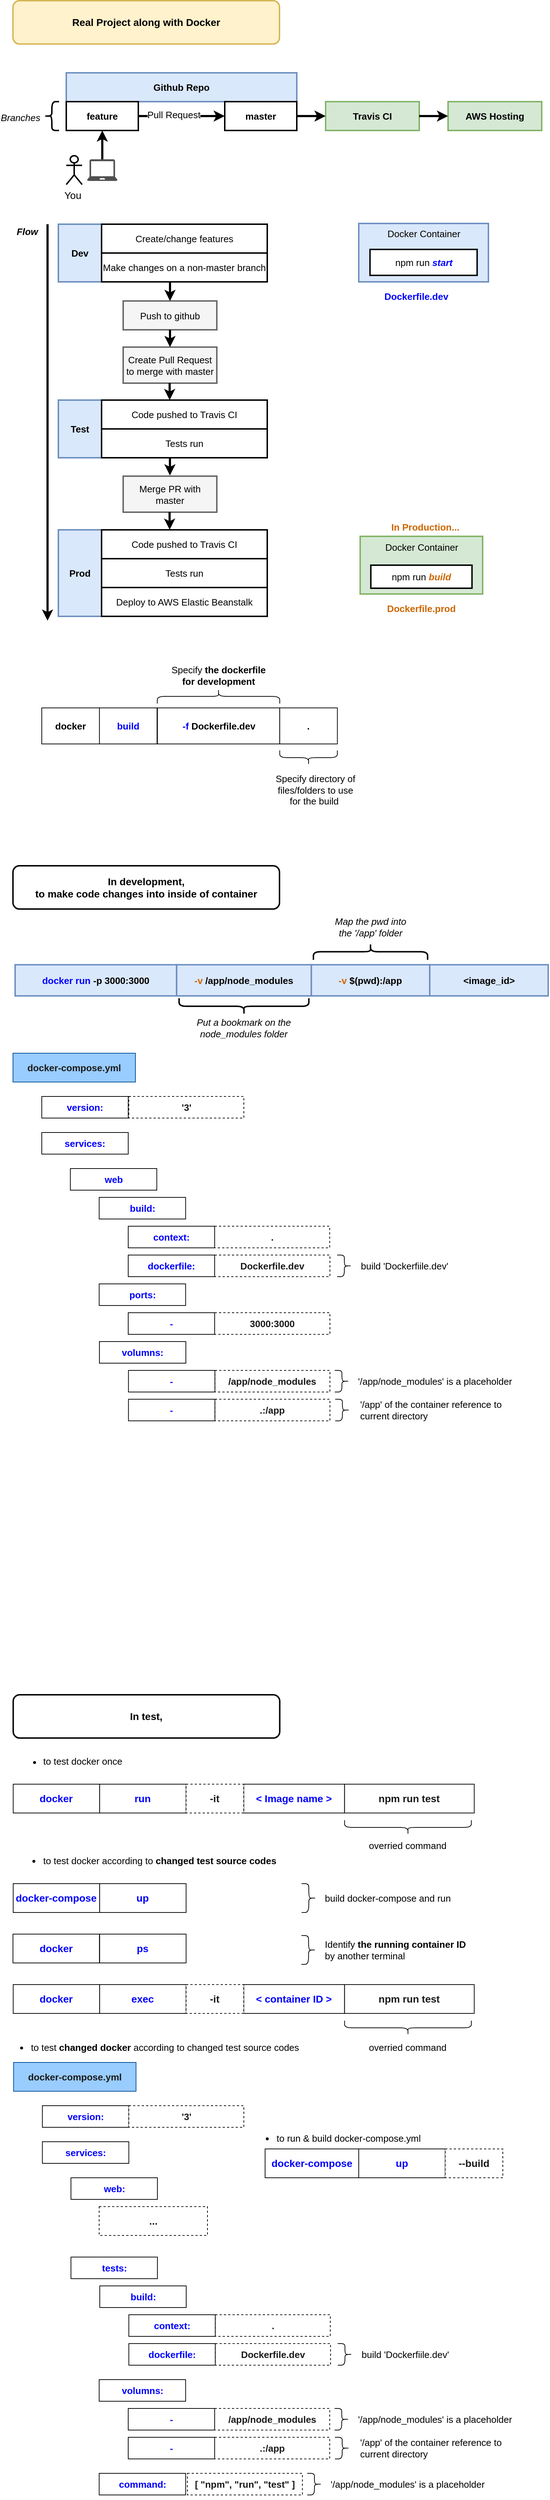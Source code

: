 <mxfile version="12.6.5" type="device"><diagram id="d9l3ZNBgdo54e-oCguww" name="Page-1"><mxGraphModel dx="1635" dy="-357" grid="1" gridSize="10" guides="1" tooltips="1" connect="1" arrows="1" fold="1" page="1" pageScale="1" pageWidth="827" pageHeight="1169" math="0" shadow="0"><root><mxCell id="0"/><mxCell id="1" parent="0"/><mxCell id="VU32urKS1Nk4pFeLfIG0-1" value="&lt;font style=&quot;font-size: 14px&quot;&gt;&lt;b&gt;Real Project along with Docker&lt;/b&gt;&lt;/font&gt;" style="rounded=1;whiteSpace=wrap;html=1;strokeWidth=2;fillColor=#fff2cc;strokeColor=#d6b656;" parent="1" vertex="1"><mxGeometry x="40" y="1180" width="370" height="60" as="geometry"/></mxCell><mxCell id="VU32urKS1Nk4pFeLfIG0-2" value="" style="group" parent="1" vertex="1" connectable="0"><mxGeometry x="40" y="1280" width="734" height="155" as="geometry"/></mxCell><mxCell id="VU32urKS1Nk4pFeLfIG0-3" value="Github Repo" style="rounded=0;whiteSpace=wrap;html=1;strokeWidth=2;fontSize=13;align=center;fillColor=#dae8fc;strokeColor=#6c8ebf;fontStyle=1" parent="VU32urKS1Nk4pFeLfIG0-2" vertex="1"><mxGeometry x="74" width="320" height="40" as="geometry"/></mxCell><mxCell id="VU32urKS1Nk4pFeLfIG0-4" value="master" style="rounded=0;whiteSpace=wrap;html=1;strokeWidth=2;fontSize=13;align=center;fillColor=#ffffff;strokeColor=#000000;fontStyle=1" parent="VU32urKS1Nk4pFeLfIG0-2" vertex="1"><mxGeometry x="294" y="40" width="100" height="40" as="geometry"/></mxCell><mxCell id="VU32urKS1Nk4pFeLfIG0-5" style="edgeStyle=orthogonalEdgeStyle;rounded=0;html=1;exitX=1;exitY=0.5;entryX=0;entryY=0.5;jettySize=auto;orthogonalLoop=1;strokeWidth=3;fontSize=14;" parent="VU32urKS1Nk4pFeLfIG0-2" source="VU32urKS1Nk4pFeLfIG0-7" target="VU32urKS1Nk4pFeLfIG0-4" edge="1"><mxGeometry relative="1" as="geometry"/></mxCell><mxCell id="VU32urKS1Nk4pFeLfIG0-6" value="Pull Request" style="text;html=1;resizable=0;points=[];align=center;verticalAlign=middle;labelBackgroundColor=#ffffff;fontSize=13;" parent="VU32urKS1Nk4pFeLfIG0-5" vertex="1" connectable="0"><mxGeometry x="-0.191" y="2" relative="1" as="geometry"><mxPoint as="offset"/></mxGeometry></mxCell><mxCell id="VU32urKS1Nk4pFeLfIG0-7" value="feature" style="rounded=0;whiteSpace=wrap;html=1;strokeWidth=2;fontSize=13;align=center;fillColor=#ffffff;strokeColor=#000000;fontStyle=1" parent="VU32urKS1Nk4pFeLfIG0-2" vertex="1"><mxGeometry x="74" y="40" width="100" height="40" as="geometry"/></mxCell><mxCell id="VU32urKS1Nk4pFeLfIG0-8" value="" style="shape=curlyBracket;whiteSpace=wrap;html=1;rounded=1;strokeWidth=2;fontSize=20;align=center;" parent="VU32urKS1Nk4pFeLfIG0-2" vertex="1"><mxGeometry x="44" y="40" width="20" height="40" as="geometry"/></mxCell><mxCell id="VU32urKS1Nk4pFeLfIG0-9" value="Branches" style="text;html=1;strokeColor=none;fillColor=none;align=right;verticalAlign=middle;whiteSpace=wrap;rounded=0;fontSize=13;fontStyle=2" parent="VU32urKS1Nk4pFeLfIG0-2" vertex="1"><mxGeometry y="52" width="40" height="20" as="geometry"/></mxCell><mxCell id="VU32urKS1Nk4pFeLfIG0-10" value="You" style="shape=umlActor;verticalLabelPosition=bottom;labelBackgroundColor=#ffffff;verticalAlign=top;html=1;outlineConnect=0;strokeWidth=2;fontSize=14;align=right;" parent="VU32urKS1Nk4pFeLfIG0-2" vertex="1"><mxGeometry x="74" y="115" width="22" height="40" as="geometry"/></mxCell><mxCell id="VU32urKS1Nk4pFeLfIG0-11" value="" style="shadow=0;dashed=0;html=1;strokeColor=none;fillColor=#505050;labelPosition=center;verticalLabelPosition=bottom;verticalAlign=top;outlineConnect=0;align=center;shape=mxgraph.office.devices.laptop;fontSize=14;" parent="VU32urKS1Nk4pFeLfIG0-2" vertex="1"><mxGeometry x="102.91" y="120" width="42.19" height="30" as="geometry"/></mxCell><mxCell id="VU32urKS1Nk4pFeLfIG0-12" style="edgeStyle=orthogonalEdgeStyle;rounded=0;html=1;jettySize=auto;orthogonalLoop=1;strokeWidth=3;fontSize=14;entryX=0.5;entryY=1;" parent="VU32urKS1Nk4pFeLfIG0-2" source="VU32urKS1Nk4pFeLfIG0-11" target="VU32urKS1Nk4pFeLfIG0-7" edge="1"><mxGeometry relative="1" as="geometry"/></mxCell><mxCell id="VU32urKS1Nk4pFeLfIG0-13" value="Travis CI" style="rounded=0;whiteSpace=wrap;html=1;strokeWidth=2;fontSize=13;align=center;fillColor=#d5e8d4;strokeColor=#82b366;fontStyle=1" parent="VU32urKS1Nk4pFeLfIG0-2" vertex="1"><mxGeometry x="434" y="40" width="130" height="40" as="geometry"/></mxCell><mxCell id="VU32urKS1Nk4pFeLfIG0-14" style="edgeStyle=orthogonalEdgeStyle;rounded=0;html=1;exitX=1;exitY=0.5;jettySize=auto;orthogonalLoop=1;strokeWidth=3;fontSize=14;exitDx=0;exitDy=0;" parent="VU32urKS1Nk4pFeLfIG0-2" source="VU32urKS1Nk4pFeLfIG0-4" target="VU32urKS1Nk4pFeLfIG0-13" edge="1"><mxGeometry relative="1" as="geometry"><mxPoint x="414" y="65.333" as="sourcePoint"/></mxGeometry></mxCell><mxCell id="VU32urKS1Nk4pFeLfIG0-15" value="AWS Hosting" style="rounded=0;whiteSpace=wrap;html=1;strokeWidth=2;fontSize=13;align=center;fillColor=#d5e8d4;strokeColor=#82b366;fontStyle=1" parent="VU32urKS1Nk4pFeLfIG0-2" vertex="1"><mxGeometry x="604" y="40" width="130" height="40" as="geometry"/></mxCell><mxCell id="VU32urKS1Nk4pFeLfIG0-16" style="edgeStyle=orthogonalEdgeStyle;rounded=0;html=1;exitX=1;exitY=0.5;jettySize=auto;orthogonalLoop=1;strokeWidth=3;fontSize=14;exitDx=0;exitDy=0;" parent="VU32urKS1Nk4pFeLfIG0-2" source="VU32urKS1Nk4pFeLfIG0-13" target="VU32urKS1Nk4pFeLfIG0-15" edge="1"><mxGeometry relative="1" as="geometry"><mxPoint x="584" y="65.333" as="sourcePoint"/></mxGeometry></mxCell><mxCell id="VU32urKS1Nk4pFeLfIG0-44" value="" style="group" parent="1" vertex="1" connectable="0"><mxGeometry x="40" y="1490" width="353" height="550" as="geometry"/></mxCell><mxCell id="VU32urKS1Nk4pFeLfIG0-17" value="Dev" style="rounded=0;whiteSpace=wrap;html=1;strokeWidth=2;fontSize=13;align=center;fontStyle=1;fillColor=#dae8fc;strokeColor=#6c8ebf;" parent="VU32urKS1Nk4pFeLfIG0-44" vertex="1"><mxGeometry x="63" width="60" height="80" as="geometry"/></mxCell><mxCell id="VU32urKS1Nk4pFeLfIG0-18" value="Create/change features" style="rounded=0;whiteSpace=wrap;html=1;strokeWidth=2;fontSize=13;align=center;" parent="VU32urKS1Nk4pFeLfIG0-44" vertex="1"><mxGeometry x="123" width="230" height="40" as="geometry"/></mxCell><mxCell id="VU32urKS1Nk4pFeLfIG0-19" value="" style="rounded=0;whiteSpace=wrap;html=1;strokeWidth=2;fontSize=13;align=center;" parent="VU32urKS1Nk4pFeLfIG0-44" vertex="1"><mxGeometry x="63" y="80" width="200" as="geometry"/></mxCell><mxCell id="VU32urKS1Nk4pFeLfIG0-20" value="Make changes on a non-master branch" style="rounded=0;whiteSpace=wrap;html=1;strokeWidth=2;fontSize=13;align=center;" parent="VU32urKS1Nk4pFeLfIG0-44" vertex="1"><mxGeometry x="123" y="40" width="230" height="40" as="geometry"/></mxCell><mxCell id="VU32urKS1Nk4pFeLfIG0-21" value="Flow" style="text;html=1;strokeColor=none;fillColor=none;align=center;verticalAlign=middle;whiteSpace=wrap;rounded=0;fontSize=13;fontStyle=3" parent="VU32urKS1Nk4pFeLfIG0-44" vertex="1"><mxGeometry width="40" height="20" as="geometry"/></mxCell><mxCell id="VU32urKS1Nk4pFeLfIG0-22" value="" style="endArrow=classic;html=1;strokeWidth=3;fontSize=13;" parent="VU32urKS1Nk4pFeLfIG0-44" edge="1"><mxGeometry width="50" height="50" relative="1" as="geometry"><mxPoint x="48" as="sourcePoint"/><mxPoint x="48" y="550" as="targetPoint"/></mxGeometry></mxCell><mxCell id="VU32urKS1Nk4pFeLfIG0-24" value="Push to github" style="rounded=0;whiteSpace=wrap;html=1;strokeWidth=2;fontSize=13;align=center;fillColor=#f5f5f5;strokeColor=#666666;" parent="VU32urKS1Nk4pFeLfIG0-44" vertex="1"><mxGeometry x="153" y="106.5" width="130" height="40" as="geometry"/></mxCell><mxCell id="VU32urKS1Nk4pFeLfIG0-25" style="edgeStyle=orthogonalEdgeStyle;rounded=0;html=1;exitX=0.25;exitY=0;entryX=0.5;entryY=0;jettySize=auto;orthogonalLoop=1;strokeWidth=3;fontSize=13;" parent="VU32urKS1Nk4pFeLfIG0-44" target="VU32urKS1Nk4pFeLfIG0-24" edge="1"><mxGeometry relative="1" as="geometry"><mxPoint x="218" y="80.833" as="sourcePoint"/></mxGeometry></mxCell><mxCell id="VU32urKS1Nk4pFeLfIG0-26" value="" style="rounded=0;whiteSpace=wrap;html=1;strokeWidth=2;fontSize=13;align=center;" parent="VU32urKS1Nk4pFeLfIG0-44" vertex="1"><mxGeometry x="63" y="80" width="200" as="geometry"/></mxCell><mxCell id="VU32urKS1Nk4pFeLfIG0-27" value="Create Pull Request to merge with master" style="rounded=0;whiteSpace=wrap;html=1;strokeWidth=2;fontSize=13;align=center;fillColor=#f5f5f5;strokeColor=#666666;" parent="VU32urKS1Nk4pFeLfIG0-44" vertex="1"><mxGeometry x="153" y="170.5" width="130" height="50" as="geometry"/></mxCell><mxCell id="VU32urKS1Nk4pFeLfIG0-23" style="edgeStyle=orthogonalEdgeStyle;rounded=0;html=1;exitX=0.5;exitY=1;jettySize=auto;orthogonalLoop=1;strokeWidth=3;fontSize=13;" parent="VU32urKS1Nk4pFeLfIG0-44" source="VU32urKS1Nk4pFeLfIG0-24" target="VU32urKS1Nk4pFeLfIG0-27" edge="1"><mxGeometry relative="1" as="geometry"/></mxCell><mxCell id="VU32urKS1Nk4pFeLfIG0-28" value="Test" style="rounded=0;whiteSpace=wrap;html=1;strokeWidth=2;fontSize=13;align=center;fontStyle=1;fillColor=#dae8fc;strokeColor=#6c8ebf;" parent="VU32urKS1Nk4pFeLfIG0-44" vertex="1"><mxGeometry x="63" y="244" width="60" height="80" as="geometry"/></mxCell><mxCell id="VU32urKS1Nk4pFeLfIG0-29" value="Code pushed to Travis CI" style="rounded=0;whiteSpace=wrap;html=1;strokeWidth=2;fontSize=13;align=center;" parent="VU32urKS1Nk4pFeLfIG0-44" vertex="1"><mxGeometry x="123" y="244" width="230" height="40" as="geometry"/></mxCell><mxCell id="VU32urKS1Nk4pFeLfIG0-30" value="" style="rounded=0;whiteSpace=wrap;html=1;strokeWidth=2;fontSize=13;align=center;" parent="VU32urKS1Nk4pFeLfIG0-44" vertex="1"><mxGeometry x="63" y="324" width="200" as="geometry"/></mxCell><mxCell id="VU32urKS1Nk4pFeLfIG0-31" value="Tests run" style="rounded=0;whiteSpace=wrap;html=1;strokeWidth=2;fontSize=13;align=center;" parent="VU32urKS1Nk4pFeLfIG0-44" vertex="1"><mxGeometry x="123" y="284" width="230" height="40" as="geometry"/></mxCell><mxCell id="VU32urKS1Nk4pFeLfIG0-32" value="" style="rounded=0;whiteSpace=wrap;html=1;strokeWidth=2;fontSize=13;align=center;" parent="VU32urKS1Nk4pFeLfIG0-44" vertex="1"><mxGeometry x="63" y="324" width="200" as="geometry"/></mxCell><mxCell id="VU32urKS1Nk4pFeLfIG0-33" value="Prod" style="rounded=0;whiteSpace=wrap;html=1;strokeWidth=2;fontSize=13;align=center;fontStyle=1;fillColor=#dae8fc;strokeColor=#6c8ebf;" parent="VU32urKS1Nk4pFeLfIG0-44" vertex="1"><mxGeometry x="63" y="424" width="60" height="120" as="geometry"/></mxCell><mxCell id="VU32urKS1Nk4pFeLfIG0-34" value="Code pushed to Travis CI" style="rounded=0;whiteSpace=wrap;html=1;strokeWidth=2;fontSize=13;align=center;" parent="VU32urKS1Nk4pFeLfIG0-44" vertex="1"><mxGeometry x="123" y="424" width="230" height="40" as="geometry"/></mxCell><mxCell id="VU32urKS1Nk4pFeLfIG0-35" value="" style="rounded=0;whiteSpace=wrap;html=1;strokeWidth=2;fontSize=13;align=center;" parent="VU32urKS1Nk4pFeLfIG0-44" vertex="1"><mxGeometry x="63" y="504" width="200" as="geometry"/></mxCell><mxCell id="VU32urKS1Nk4pFeLfIG0-36" value="" style="rounded=0;whiteSpace=wrap;html=1;strokeWidth=2;fontSize=13;align=center;" parent="VU32urKS1Nk4pFeLfIG0-44" vertex="1"><mxGeometry x="63" y="504" width="200" as="geometry"/></mxCell><mxCell id="VU32urKS1Nk4pFeLfIG0-37" value="" style="rounded=0;whiteSpace=wrap;html=1;strokeWidth=2;fontSize=13;align=center;" parent="VU32urKS1Nk4pFeLfIG0-44" vertex="1"><mxGeometry x="63" y="324" width="200" as="geometry"/></mxCell><mxCell id="VU32urKS1Nk4pFeLfIG0-38" style="edgeStyle=orthogonalEdgeStyle;rounded=0;html=1;exitX=0.5;exitY=1;jettySize=auto;orthogonalLoop=1;strokeWidth=3;fontSize=13;" parent="VU32urKS1Nk4pFeLfIG0-44" edge="1"><mxGeometry relative="1" as="geometry"><mxPoint x="217.9" y="324.3" as="sourcePoint"/><mxPoint x="217.9" y="348.5" as="targetPoint"/></mxGeometry></mxCell><mxCell id="VU32urKS1Nk4pFeLfIG0-39" value="Merge PR with master" style="rounded=0;whiteSpace=wrap;html=1;strokeWidth=2;fontSize=13;align=center;fillColor=#f5f5f5;strokeColor=#666666;" parent="VU32urKS1Nk4pFeLfIG0-44" vertex="1"><mxGeometry x="153" y="349.5" width="130" height="50" as="geometry"/></mxCell><mxCell id="VU32urKS1Nk4pFeLfIG0-40" style="edgeStyle=orthogonalEdgeStyle;rounded=0;html=1;exitX=0.5;exitY=1;jettySize=auto;orthogonalLoop=1;strokeWidth=3;fontSize=13;" parent="VU32urKS1Nk4pFeLfIG0-44" edge="1"><mxGeometry relative="1" as="geometry"><mxPoint x="217.4" y="399.3" as="sourcePoint"/><mxPoint x="217.5" y="423.833" as="targetPoint"/></mxGeometry></mxCell><mxCell id="VU32urKS1Nk4pFeLfIG0-41" value="Tests run" style="rounded=0;whiteSpace=wrap;html=1;strokeWidth=2;fontSize=13;align=center;" parent="VU32urKS1Nk4pFeLfIG0-44" vertex="1"><mxGeometry x="123" y="464" width="230" height="40" as="geometry"/></mxCell><mxCell id="VU32urKS1Nk4pFeLfIG0-42" value="Deploy to AWS Elastic Beanstalk" style="rounded=0;whiteSpace=wrap;html=1;strokeWidth=2;fontSize=13;align=center;" parent="VU32urKS1Nk4pFeLfIG0-44" vertex="1"><mxGeometry x="123" y="504" width="230" height="40" as="geometry"/></mxCell><mxCell id="VU32urKS1Nk4pFeLfIG0-43" style="edgeStyle=orthogonalEdgeStyle;rounded=0;html=1;exitX=0.5;exitY=1;jettySize=auto;orthogonalLoop=1;strokeWidth=3;fontSize=13;" parent="VU32urKS1Nk4pFeLfIG0-44" edge="1"><mxGeometry relative="1" as="geometry"><mxPoint x="217.5" y="220.333" as="sourcePoint"/><mxPoint x="217.5" y="244" as="targetPoint"/></mxGeometry></mxCell><mxCell id="VU32urKS1Nk4pFeLfIG0-51" value="" style="group" parent="1" vertex="1" connectable="0"><mxGeometry x="520" y="1480" width="180" height="120" as="geometry"/></mxCell><mxCell id="VU32urKS1Nk4pFeLfIG0-52" value="" style="group" parent="VU32urKS1Nk4pFeLfIG0-51" vertex="1" connectable="0"><mxGeometry width="180" height="90" as="geometry"/></mxCell><mxCell id="VU32urKS1Nk4pFeLfIG0-53" value="" style="rounded=0;whiteSpace=wrap;html=1;strokeWidth=2;fontSize=13;align=center;fillColor=#dae8fc;strokeColor=#6c8ebf;verticalAlign=top;" parent="VU32urKS1Nk4pFeLfIG0-52" vertex="1"><mxGeometry y="9" width="180" height="81" as="geometry"/></mxCell><mxCell id="VU32urKS1Nk4pFeLfIG0-54" value="&lt;font color=&quot;#000000&quot;&gt;npm run&lt;/font&gt; &lt;b style=&quot;font-size: 13px&quot;&gt;&lt;i style=&quot;font-size: 13px&quot;&gt;start&lt;/i&gt;&lt;/b&gt;" style="rounded=0;whiteSpace=wrap;html=1;strokeWidth=2;fontSize=13;align=center;fontColor=#0000FF;" parent="VU32urKS1Nk4pFeLfIG0-52" vertex="1"><mxGeometry x="15.652" y="45" width="148.696" height="36" as="geometry"/></mxCell><mxCell id="VU32urKS1Nk4pFeLfIG0-55" value="Docker Container" style="text;html=1;fontSize=13;align=center;fontStyle=0" parent="VU32urKS1Nk4pFeLfIG0-52" vertex="1"><mxGeometry x="25" y="9" width="130" height="21.6" as="geometry"/></mxCell><mxCell id="VU32urKS1Nk4pFeLfIG0-56" value="Dockerfile.dev" style="text;html=1;strokeColor=none;fillColor=none;align=center;verticalAlign=middle;whiteSpace=wrap;rounded=0;fontSize=13;fontStyle=1;fontColor=#0000FF;" parent="VU32urKS1Nk4pFeLfIG0-51" vertex="1"><mxGeometry x="60" y="100" width="40" height="20" as="geometry"/></mxCell><mxCell id="VU32urKS1Nk4pFeLfIG0-57" value="" style="group" parent="1" vertex="1" connectable="0"><mxGeometry x="490" y="1900" width="245" height="133" as="geometry"/></mxCell><mxCell id="VU32urKS1Nk4pFeLfIG0-58" value="In Production..." style="text;html=1;strokeColor=none;fillColor=none;align=center;verticalAlign=middle;whiteSpace=wrap;rounded=0;fontSize=13;fontStyle=1;fontColor=#CC6600;" parent="VU32urKS1Nk4pFeLfIG0-57" vertex="1"><mxGeometry width="245" height="20" as="geometry"/></mxCell><mxCell id="VU32urKS1Nk4pFeLfIG0-59" value="" style="group;fontColor=#CC6600;" parent="VU32urKS1Nk4pFeLfIG0-57" vertex="1" connectable="0"><mxGeometry x="32" y="23" width="170" height="80" as="geometry"/></mxCell><mxCell id="VU32urKS1Nk4pFeLfIG0-60" value="&lt;br style=&quot;font-size: 10px&quot;&gt;" style="rounded=0;whiteSpace=wrap;html=1;strokeWidth=2;fontSize=13;align=center;fillColor=#d5e8d4;strokeColor=#82b366;verticalAlign=top;" parent="VU32urKS1Nk4pFeLfIG0-59" vertex="1"><mxGeometry width="170" height="80" as="geometry"/></mxCell><mxCell id="VU32urKS1Nk4pFeLfIG0-61" value="&lt;font color=&quot;#000000&quot;&gt;npm run&lt;/font&gt; &lt;b style=&quot;font-size: 13px&quot;&gt;&lt;i style=&quot;font-size: 13px&quot;&gt;build&lt;/i&gt;&lt;/b&gt;" style="rounded=0;whiteSpace=wrap;html=1;strokeWidth=2;fontSize=13;align=center;fontColor=#CC6600;" parent="VU32urKS1Nk4pFeLfIG0-59" vertex="1"><mxGeometry x="14.783" y="40" width="140.435" height="32" as="geometry"/></mxCell><mxCell id="VU32urKS1Nk4pFeLfIG0-62" value="Docker Container" style="text;html=1;fontSize=13;align=center;fontStyle=0" parent="VU32urKS1Nk4pFeLfIG0-59" vertex="1"><mxGeometry x="20" y="0.8" width="130" height="24" as="geometry"/></mxCell><mxCell id="VU32urKS1Nk4pFeLfIG0-63" value="Dockerfile.prod" style="text;html=1;strokeColor=none;fillColor=none;align=center;verticalAlign=middle;whiteSpace=wrap;rounded=0;fontSize=13;fontStyle=1;fontColor=#CC6600;" parent="VU32urKS1Nk4pFeLfIG0-57" vertex="1"><mxGeometry x="97" y="113" width="40" height="20" as="geometry"/></mxCell><mxCell id="VU32urKS1Nk4pFeLfIG0-64" value="docker" style="rounded=0;whiteSpace=wrap;html=1;strokeWidth=1;fontSize=13;fontStyle=1" parent="1" vertex="1"><mxGeometry x="80.0" y="2161" width="80" height="50" as="geometry"/></mxCell><mxCell id="VU32urKS1Nk4pFeLfIG0-65" value="&lt;font color=&quot;#0000ff&quot; style=&quot;font-size: 13px;&quot;&gt;build&lt;/font&gt;" style="rounded=0;whiteSpace=wrap;html=1;strokeWidth=1;fontSize=13;fontStyle=1" parent="1" vertex="1"><mxGeometry x="160" y="2161" width="80" height="50" as="geometry"/></mxCell><mxCell id="VU32urKS1Nk4pFeLfIG0-66" value="&lt;font color=&quot;#0000ff&quot; style=&quot;font-size: 13px&quot;&gt;&lt;b style=&quot;font-size: 13px&quot;&gt;-f&lt;/b&gt;&lt;/font&gt; &lt;b&gt;Dockerfile.dev&lt;/b&gt;" style="rounded=0;whiteSpace=wrap;html=1;strokeWidth=1;fontSize=13;" parent="1" vertex="1"><mxGeometry x="240.5" y="2161" width="169.83" height="50" as="geometry"/></mxCell><mxCell id="VU32urKS1Nk4pFeLfIG0-67" value="&lt;span style=&quot;font-size: 13px;&quot;&gt;&lt;font style=&quot;font-size: 13px;&quot;&gt;.&lt;/font&gt;&lt;/span&gt;" style="rounded=0;whiteSpace=wrap;html=1;strokeWidth=1;fontSize=13;fontStyle=1" parent="1" vertex="1"><mxGeometry x="410.33" y="2161" width="80" height="50" as="geometry"/></mxCell><mxCell id="VU32urKS1Nk4pFeLfIG0-68" value="" style="shape=curlyBracket;whiteSpace=wrap;html=1;rounded=1;strokeWidth=1;fontSize=13;rotation=90;" parent="1" vertex="1"><mxGeometry x="315.33" y="2060" width="20" height="170" as="geometry"/></mxCell><mxCell id="VU32urKS1Nk4pFeLfIG0-69" value="Specify &lt;b style=&quot;font-size: 13px&quot;&gt;the dockerfile &lt;br&gt;for development&lt;/b&gt;" style="text;html=1;strokeColor=none;fillColor=none;align=center;verticalAlign=middle;whiteSpace=wrap;rounded=0;fontSize=13;" parent="1" vertex="1"><mxGeometry x="242.99" y="2091" width="164.67" height="50" as="geometry"/></mxCell><mxCell id="VU32urKS1Nk4pFeLfIG0-70" value="" style="shape=curlyBracket;whiteSpace=wrap;html=1;rounded=1;strokeWidth=1;fontSize=13;rotation=-90;" parent="1" vertex="1"><mxGeometry x="440.33" y="2190" width="20" height="80" as="geometry"/></mxCell><mxCell id="VU32urKS1Nk4pFeLfIG0-71" value="Specify directory of files/folders to use for the build&amp;nbsp;" style="text;html=1;strokeColor=none;fillColor=none;align=center;verticalAlign=middle;whiteSpace=wrap;rounded=0;fontSize=13;" parent="1" vertex="1"><mxGeometry x="400" y="2250" width="120" height="50" as="geometry"/></mxCell><mxCell id="VU32urKS1Nk4pFeLfIG0-72" value="&lt;font style=&quot;font-size: 14px&quot;&gt;&lt;b&gt;In development,&lt;br&gt;to make code changes into inside of container&lt;/b&gt;&lt;/font&gt;" style="rounded=1;whiteSpace=wrap;html=1;strokeWidth=2;" parent="1" vertex="1"><mxGeometry x="40" y="2380" width="370" height="60" as="geometry"/></mxCell><mxCell id="gibVFor0rl-79ewyogxW-1" value="" style="group" vertex="1" connectable="0" parent="1"><mxGeometry x="43" y="2420" width="740" height="245" as="geometry"/></mxCell><mxCell id="gibVFor0rl-79ewyogxW-2" value="" style="group" vertex="1" connectable="0" parent="gibVFor0rl-79ewyogxW-1"><mxGeometry width="740" height="245" as="geometry"/></mxCell><mxCell id="gibVFor0rl-79ewyogxW-3" value="&lt;font color=&quot;#0000ff&quot;&gt;docker run&lt;/font&gt; -p 3000:3000" style="rounded=0;whiteSpace=wrap;html=1;strokeWidth=2;fontSize=13;align=center;fillColor=#dae8fc;strokeColor=#6c8ebf;fontStyle=1" vertex="1" parent="gibVFor0rl-79ewyogxW-2"><mxGeometry y="97.279" width="224.242" height="43.235" as="geometry"/></mxCell><mxCell id="gibVFor0rl-79ewyogxW-4" value="&lt;font color=&quot;#cc6600&quot;&gt;-v&lt;/font&gt; $(pwd):/app" style="rounded=0;whiteSpace=wrap;html=1;strokeWidth=2;fontSize=13;align=center;fillColor=#dae8fc;strokeColor=#6c8ebf;fontStyle=1" vertex="1" parent="gibVFor0rl-79ewyogxW-2"><mxGeometry x="411.111" y="97.279" width="164.444" height="43.235" as="geometry"/></mxCell><mxCell id="gibVFor0rl-79ewyogxW-5" value="&amp;lt;image_id&amp;gt;" style="rounded=0;whiteSpace=wrap;html=1;strokeWidth=2;fontSize=13;align=center;fillColor=#dae8fc;strokeColor=#6c8ebf;fontStyle=1" vertex="1" parent="gibVFor0rl-79ewyogxW-2"><mxGeometry x="575.556" y="97.279" width="164.444" height="43.235" as="geometry"/></mxCell><mxCell id="gibVFor0rl-79ewyogxW-6" value="" style="shape=curlyBracket;whiteSpace=wrap;html=1;rounded=1;strokeWidth=2;fontSize=13;align=center;rotation=90;" vertex="1" parent="gibVFor0rl-79ewyogxW-2"><mxGeometry x="482.121" width="22.424" height="158.529" as="geometry"/></mxCell><mxCell id="gibVFor0rl-79ewyogxW-7" value="&lt;font color=&quot;#cc6600&quot;&gt;-v&lt;/font&gt; /app/node_modules" style="rounded=0;whiteSpace=wrap;html=1;strokeWidth=2;fontSize=13;align=center;fillColor=#dae8fc;strokeColor=#6c8ebf;fontStyle=1" vertex="1" parent="gibVFor0rl-79ewyogxW-2"><mxGeometry x="224.242" y="97.279" width="186.869" height="43.235" as="geometry"/></mxCell><mxCell id="gibVFor0rl-79ewyogxW-8" value="" style="shape=curlyBracket;whiteSpace=wrap;html=1;rounded=1;strokeWidth=2;fontSize=13;align=center;rotation=-90;" vertex="1" parent="gibVFor0rl-79ewyogxW-2"><mxGeometry x="306.465" y="64.853" width="22.424" height="180.147" as="geometry"/></mxCell><mxCell id="gibVFor0rl-79ewyogxW-9" value="Put a bookmark on the node_modules folder" style="text;html=1;strokeColor=none;fillColor=none;align=center;verticalAlign=middle;whiteSpace=wrap;rounded=0;fontSize=13;fontStyle=2" vertex="1" parent="gibVFor0rl-79ewyogxW-2"><mxGeometry x="236.18" y="175" width="163" height="20" as="geometry"/></mxCell><mxCell id="gibVFor0rl-79ewyogxW-10" value="Map the pwd into the '/app' folder" style="text;html=1;strokeColor=none;fillColor=none;align=center;verticalAlign=middle;whiteSpace=wrap;rounded=0;fontSize=13;fontStyle=2" vertex="1" parent="gibVFor0rl-79ewyogxW-2"><mxGeometry x="435.83" y="35.0" width="115" height="20" as="geometry"/></mxCell><mxCell id="gibVFor0rl-79ewyogxW-11" value="&lt;h3 style=&quot;font-size: 13px;&quot;&gt;&lt;font color=&quot;#1a1a1a&quot; style=&quot;font-size: 13px;&quot;&gt;docker-compose.yml&lt;/font&gt;&lt;/h3&gt;" style="rounded=0;whiteSpace=wrap;html=1;fillColor=#99CCFF;strokeColor=#004C99;fontStyle=1;fontSize=13;" vertex="1" parent="1"><mxGeometry x="40" y="2640" width="170" height="40" as="geometry"/></mxCell><mxCell id="gibVFor0rl-79ewyogxW-12" value="&lt;h3 style=&quot;font-size: 13px;&quot;&gt;&lt;font color=&quot;#0000ff&quot; style=&quot;font-size: 13px;&quot;&gt;version:&lt;/font&gt;&lt;/h3&gt;" style="rounded=0;whiteSpace=wrap;html=1;fontStyle=1;fontSize=13;" vertex="1" parent="1"><mxGeometry x="80" y="2700" width="120" height="30" as="geometry"/></mxCell><mxCell id="gibVFor0rl-79ewyogxW-14" value="&lt;h3 style=&quot;font-size: 13px&quot;&gt;&lt;font color=&quot;#0000ff&quot;&gt;services:&lt;/font&gt;&lt;/h3&gt;" style="rounded=0;whiteSpace=wrap;html=1;fontStyle=1;fontSize=13;" vertex="1" parent="1"><mxGeometry x="80" y="2750" width="120" height="30" as="geometry"/></mxCell><mxCell id="gibVFor0rl-79ewyogxW-16" value="&lt;h3 style=&quot;font-size: 13px&quot;&gt;&lt;font color=&quot;#0000ff&quot;&gt;web&lt;/font&gt;&lt;/h3&gt;" style="rounded=0;whiteSpace=wrap;html=1;fontStyle=1;fontSize=13;" vertex="1" parent="1"><mxGeometry x="119.67" y="2800" width="120" height="30" as="geometry"/></mxCell><mxCell id="gibVFor0rl-79ewyogxW-27" value="&lt;h3 style=&quot;font-size: 13px&quot;&gt;&lt;font color=&quot;#0000ff&quot;&gt;volumns:&lt;/font&gt;&lt;/h3&gt;" style="rounded=0;whiteSpace=wrap;html=1;fontStyle=1;fontSize=13;" vertex="1" parent="1"><mxGeometry x="160" y="3040" width="120" height="30" as="geometry"/></mxCell><mxCell id="gibVFor0rl-79ewyogxW-28" value="&lt;h3 style=&quot;font-size: 13px&quot;&gt;&lt;font color=&quot;#1a1a1a&quot; style=&quot;font-size: 13px&quot;&gt;/app/node_modules&lt;/font&gt;&lt;/h3&gt;" style="rounded=0;whiteSpace=wrap;html=1;dashed=1;fontSize=13;" vertex="1" parent="1"><mxGeometry x="320.33" y="3080" width="159.67" height="30" as="geometry"/></mxCell><mxCell id="gibVFor0rl-79ewyogxW-29" value="&lt;h3 style=&quot;font-size: 13px&quot;&gt;&lt;font color=&quot;#0000ff&quot;&gt;-&lt;/font&gt;&lt;/h3&gt;" style="rounded=0;whiteSpace=wrap;html=1;fontStyle=1;fontSize=13;" vertex="1" parent="1"><mxGeometry x="200.33" y="3080" width="120" height="30" as="geometry"/></mxCell><mxCell id="gibVFor0rl-79ewyogxW-30" value="&lt;h3 style=&quot;font-size: 13px&quot;&gt;&lt;font color=&quot;#1a1a1a&quot; style=&quot;font-size: 13px&quot;&gt;.:/app&lt;/font&gt;&lt;/h3&gt;" style="rounded=0;whiteSpace=wrap;html=1;dashed=1;fontSize=13;" vertex="1" parent="1"><mxGeometry x="320.33" y="3120" width="159.67" height="30" as="geometry"/></mxCell><mxCell id="gibVFor0rl-79ewyogxW-31" value="&lt;h3 style=&quot;font-size: 13px&quot;&gt;&lt;font color=&quot;#0000ff&quot;&gt;-&lt;/font&gt;&lt;/h3&gt;" style="rounded=0;whiteSpace=wrap;html=1;fontStyle=1;fontSize=13;" vertex="1" parent="1"><mxGeometry x="200.33" y="3120" width="120" height="30" as="geometry"/></mxCell><mxCell id="gibVFor0rl-79ewyogxW-24" value="&lt;h3 style=&quot;font-size: 13px&quot;&gt;&lt;font color=&quot;#0000ff&quot;&gt;ports:&lt;/font&gt;&lt;/h3&gt;" style="rounded=0;whiteSpace=wrap;html=1;fontStyle=1;fontSize=13;" vertex="1" parent="1"><mxGeometry x="159.67" y="2960" width="120" height="30" as="geometry"/></mxCell><mxCell id="gibVFor0rl-79ewyogxW-25" value="&lt;h3 style=&quot;font-size: 13px&quot;&gt;&lt;font color=&quot;#1a1a1a&quot; style=&quot;font-size: 13px&quot;&gt;3000:3000&lt;/font&gt;&lt;/h3&gt;" style="rounded=0;whiteSpace=wrap;html=1;dashed=1;fontSize=13;" vertex="1" parent="1"><mxGeometry x="320" y="3000" width="160" height="30" as="geometry"/></mxCell><mxCell id="gibVFor0rl-79ewyogxW-26" value="&lt;h3 style=&quot;font-size: 13px&quot;&gt;&lt;font color=&quot;#0000ff&quot;&gt;-&lt;/font&gt;&lt;/h3&gt;" style="rounded=0;whiteSpace=wrap;html=1;fontStyle=1;fontSize=13;" vertex="1" parent="1"><mxGeometry x="200.0" y="3000" width="120" height="30" as="geometry"/></mxCell><mxCell id="gibVFor0rl-79ewyogxW-18" value="&lt;h3 style=&quot;font-size: 13px&quot;&gt;&lt;font color=&quot;#0000ff&quot;&gt;build:&lt;/font&gt;&lt;/h3&gt;" style="rounded=0;whiteSpace=wrap;html=1;fontStyle=1;fontSize=13;" vertex="1" parent="1"><mxGeometry x="159.67" y="2840" width="120" height="30" as="geometry"/></mxCell><mxCell id="gibVFor0rl-79ewyogxW-20" value="&lt;h3 style=&quot;font-size: 13px&quot;&gt;&lt;font color=&quot;#1a1a1a&quot; style=&quot;font-size: 13px&quot;&gt;.&lt;/font&gt;&lt;/h3&gt;" style="rounded=0;whiteSpace=wrap;html=1;dashed=1;fontSize=13;" vertex="1" parent="1"><mxGeometry x="320" y="2880" width="159.67" height="30" as="geometry"/></mxCell><mxCell id="gibVFor0rl-79ewyogxW-21" value="&lt;h3 style=&quot;font-size: 13px&quot;&gt;&lt;font color=&quot;#0000ff&quot;&gt;context:&lt;/font&gt;&lt;/h3&gt;" style="rounded=0;whiteSpace=wrap;html=1;fontStyle=1;fontSize=13;" vertex="1" parent="1"><mxGeometry x="200.0" y="2880" width="120" height="30" as="geometry"/></mxCell><mxCell id="gibVFor0rl-79ewyogxW-22" value="&lt;h3 style=&quot;font-size: 13px&quot;&gt;&lt;font color=&quot;#1a1a1a&quot; style=&quot;font-size: 13px&quot;&gt;Dockerfile.dev&lt;/font&gt;&lt;/h3&gt;" style="rounded=0;whiteSpace=wrap;html=1;dashed=1;fontSize=13;" vertex="1" parent="1"><mxGeometry x="320" y="2920" width="160" height="30" as="geometry"/></mxCell><mxCell id="gibVFor0rl-79ewyogxW-23" value="&lt;h3 style=&quot;font-size: 13px&quot;&gt;&lt;font color=&quot;#0000ff&quot;&gt;dockerfile:&lt;/font&gt;&lt;/h3&gt;" style="rounded=0;whiteSpace=wrap;html=1;fontStyle=1;fontSize=13;" vertex="1" parent="1"><mxGeometry x="200.0" y="2920" width="120" height="30" as="geometry"/></mxCell><mxCell id="gibVFor0rl-79ewyogxW-35" value="" style="shape=curlyBracket;whiteSpace=wrap;html=1;rounded=1;fontSize=13;rotation=-180;" vertex="1" parent="1"><mxGeometry x="487.33" y="3120" width="20" height="30" as="geometry"/></mxCell><mxCell id="gibVFor0rl-79ewyogxW-38" value="'/app' of the container reference to current directory" style="text;html=1;strokeColor=none;fillColor=none;align=left;verticalAlign=middle;whiteSpace=wrap;rounded=0;fontSize=13;" vertex="1" parent="1"><mxGeometry x="520" y="3125" width="220" height="20" as="geometry"/></mxCell><mxCell id="gibVFor0rl-79ewyogxW-39" value="" style="shape=curlyBracket;whiteSpace=wrap;html=1;rounded=1;fontSize=13;rotation=-180;" vertex="1" parent="1"><mxGeometry x="486.67" y="3080" width="20" height="30" as="geometry"/></mxCell><mxCell id="gibVFor0rl-79ewyogxW-40" value="'/app/node_modules' is a placeholder" style="text;html=1;strokeColor=none;fillColor=none;align=left;verticalAlign=middle;whiteSpace=wrap;rounded=0;fontSize=13;" vertex="1" parent="1"><mxGeometry x="517.34" y="3085" width="220" height="20" as="geometry"/></mxCell><mxCell id="gibVFor0rl-79ewyogxW-41" value="" style="shape=curlyBracket;whiteSpace=wrap;html=1;rounded=1;fontSize=13;rotation=-180;" vertex="1" parent="1"><mxGeometry x="490.0" y="2920" width="20" height="30" as="geometry"/></mxCell><mxCell id="gibVFor0rl-79ewyogxW-42" value="build 'Dockerfiile.dev'" style="text;html=1;strokeColor=none;fillColor=none;align=left;verticalAlign=middle;whiteSpace=wrap;rounded=0;fontSize=13;" vertex="1" parent="1"><mxGeometry x="520.67" y="2925" width="220" height="20" as="geometry"/></mxCell><mxCell id="gibVFor0rl-79ewyogxW-43" value="&lt;font style=&quot;font-size: 14px&quot;&gt;&lt;b&gt;In test,&lt;br&gt;&lt;/b&gt;&lt;/font&gt;" style="rounded=1;whiteSpace=wrap;html=1;strokeWidth=2;" vertex="1" parent="1"><mxGeometry x="40.33" y="3530" width="370" height="60" as="geometry"/></mxCell><mxCell id="gibVFor0rl-79ewyogxW-44" value="&lt;h3&gt;&lt;font color=&quot;#0000ff&quot;&gt;docker&lt;/font&gt;&lt;/h3&gt;" style="rounded=0;whiteSpace=wrap;html=1;" vertex="1" parent="1"><mxGeometry x="40.33" y="3654" width="120" height="40" as="geometry"/></mxCell><mxCell id="gibVFor0rl-79ewyogxW-45" value="&lt;h3&gt;&lt;font color=&quot;#0000ff&quot;&gt;run&lt;/font&gt;&lt;/h3&gt;" style="rounded=0;whiteSpace=wrap;html=1;" vertex="1" parent="1"><mxGeometry x="160.33" y="3654" width="120" height="40" as="geometry"/></mxCell><mxCell id="gibVFor0rl-79ewyogxW-46" value="&lt;h3&gt;&lt;font color=&quot;#0000ff&quot;&gt;&amp;lt; Image name &amp;gt;&lt;/font&gt;&lt;/h3&gt;" style="rounded=0;whiteSpace=wrap;html=1;" vertex="1" parent="1"><mxGeometry x="360.33" y="3654" width="140" height="40" as="geometry"/></mxCell><mxCell id="gibVFor0rl-79ewyogxW-47" value="&lt;h3&gt;&lt;font color=&quot;#1a1a1a&quot;&gt;npm run test&lt;/font&gt;&lt;/h3&gt;" style="rounded=0;whiteSpace=wrap;html=1;" vertex="1" parent="1"><mxGeometry x="500.33" y="3654" width="180" height="40" as="geometry"/></mxCell><mxCell id="gibVFor0rl-79ewyogxW-48" value="" style="shape=curlyBracket;whiteSpace=wrap;html=1;rounded=1;rotation=-90;" vertex="1" parent="1"><mxGeometry x="578.33" y="3626" width="20" height="176" as="geometry"/></mxCell><mxCell id="gibVFor0rl-79ewyogxW-49" value="&lt;h3&gt;&lt;font color=&quot;#1a1a1a&quot;&gt;-it&lt;/font&gt;&lt;/h3&gt;" style="rounded=0;whiteSpace=wrap;html=1;dashed=1;" vertex="1" parent="1"><mxGeometry x="280.33" y="3654" width="80" height="40" as="geometry"/></mxCell><mxCell id="gibVFor0rl-79ewyogxW-50" value="overried command" style="text;html=1;strokeColor=none;fillColor=none;align=center;verticalAlign=middle;whiteSpace=wrap;rounded=0;fontSize=13;" vertex="1" parent="1"><mxGeometry x="533.33" y="3732" width="110" height="14" as="geometry"/></mxCell><mxCell id="gibVFor0rl-79ewyogxW-51" value="&lt;ul&gt;&lt;li&gt;&lt;font style=&quot;font-size: 13px&quot;&gt;to test docker once&lt;/font&gt;&lt;br&gt;&lt;/li&gt;&lt;/ul&gt;" style="text;html=1;strokeColor=none;fillColor=none;align=left;verticalAlign=middle;whiteSpace=wrap;rounded=0;dashed=1;" vertex="1" parent="1"><mxGeometry x="40.33" y="3600" width="470" height="44" as="geometry"/></mxCell><mxCell id="gibVFor0rl-79ewyogxW-53" value="&lt;h3&gt;&lt;font color=&quot;#0000ff&quot;&gt;docker-compose&lt;/font&gt;&lt;/h3&gt;" style="rounded=0;whiteSpace=wrap;html=1;" vertex="1" parent="1"><mxGeometry x="40.33" y="3792" width="120" height="40" as="geometry"/></mxCell><mxCell id="gibVFor0rl-79ewyogxW-54" value="&lt;h3&gt;&lt;font color=&quot;#0000ff&quot;&gt;up&lt;/font&gt;&lt;/h3&gt;" style="rounded=0;whiteSpace=wrap;html=1;" vertex="1" parent="1"><mxGeometry x="160.33" y="3792" width="120" height="40" as="geometry"/></mxCell><mxCell id="gibVFor0rl-79ewyogxW-60" value="&lt;ul&gt;&lt;li style=&quot;font-size: 13px&quot;&gt;&lt;span&gt;to test docker according to &lt;b&gt;changed test source codes&lt;/b&gt;&lt;/span&gt;&lt;br&gt;&lt;/li&gt;&lt;/ul&gt;" style="text;html=1;strokeColor=none;fillColor=none;align=left;verticalAlign=middle;whiteSpace=wrap;rounded=0;dashed=1;" vertex="1" parent="1"><mxGeometry x="40.33" y="3738" width="470" height="44" as="geometry"/></mxCell><mxCell id="gibVFor0rl-79ewyogxW-61" value="&lt;h3&gt;&lt;font color=&quot;#0000ff&quot;&gt;docker&lt;/font&gt;&lt;/h3&gt;" style="rounded=0;whiteSpace=wrap;html=1;" vertex="1" parent="1"><mxGeometry x="40.33" y="3932" width="120" height="40" as="geometry"/></mxCell><mxCell id="gibVFor0rl-79ewyogxW-62" value="&lt;h3&gt;&lt;font color=&quot;#0000ff&quot;&gt;exec&lt;/font&gt;&lt;/h3&gt;" style="rounded=0;whiteSpace=wrap;html=1;" vertex="1" parent="1"><mxGeometry x="160.33" y="3932" width="120" height="40" as="geometry"/></mxCell><mxCell id="gibVFor0rl-79ewyogxW-63" value="&lt;h3&gt;&lt;font color=&quot;#0000ff&quot;&gt;&amp;lt; container ID &amp;gt;&lt;/font&gt;&lt;/h3&gt;" style="rounded=0;whiteSpace=wrap;html=1;" vertex="1" parent="1"><mxGeometry x="360.33" y="3932" width="140" height="40" as="geometry"/></mxCell><mxCell id="gibVFor0rl-79ewyogxW-64" value="&lt;h3&gt;&lt;font color=&quot;#1a1a1a&quot;&gt;npm run test&lt;/font&gt;&lt;/h3&gt;" style="rounded=0;whiteSpace=wrap;html=1;" vertex="1" parent="1"><mxGeometry x="500.33" y="3932" width="180" height="40" as="geometry"/></mxCell><mxCell id="gibVFor0rl-79ewyogxW-65" value="" style="shape=curlyBracket;whiteSpace=wrap;html=1;rounded=1;rotation=-90;" vertex="1" parent="1"><mxGeometry x="578.33" y="3904" width="20" height="176" as="geometry"/></mxCell><mxCell id="gibVFor0rl-79ewyogxW-66" value="&lt;h3&gt;&lt;font color=&quot;#1a1a1a&quot;&gt;-it&lt;/font&gt;&lt;/h3&gt;" style="rounded=0;whiteSpace=wrap;html=1;dashed=1;" vertex="1" parent="1"><mxGeometry x="280.33" y="3932" width="80" height="40" as="geometry"/></mxCell><mxCell id="gibVFor0rl-79ewyogxW-67" value="overried command" style="text;html=1;strokeColor=none;fillColor=none;align=center;verticalAlign=middle;whiteSpace=wrap;rounded=0;fontSize=13;" vertex="1" parent="1"><mxGeometry x="532.84" y="4012" width="110" height="14" as="geometry"/></mxCell><mxCell id="gibVFor0rl-79ewyogxW-68" value="&lt;h3&gt;&lt;font color=&quot;#0000ff&quot;&gt;docker&lt;/font&gt;&lt;/h3&gt;" style="rounded=0;whiteSpace=wrap;html=1;" vertex="1" parent="1"><mxGeometry x="40" y="3862" width="120" height="40" as="geometry"/></mxCell><mxCell id="gibVFor0rl-79ewyogxW-69" value="&lt;h3&gt;&lt;font color=&quot;#0000ff&quot;&gt;ps&lt;/font&gt;&lt;/h3&gt;" style="rounded=0;whiteSpace=wrap;html=1;" vertex="1" parent="1"><mxGeometry x="160.33" y="3862" width="120" height="40" as="geometry"/></mxCell><mxCell id="gibVFor0rl-79ewyogxW-72" value="" style="group" vertex="1" connectable="0" parent="1"><mxGeometry x="440.66" y="3792" width="250.67" height="40" as="geometry"/></mxCell><mxCell id="gibVFor0rl-79ewyogxW-70" value="" style="shape=curlyBracket;whiteSpace=wrap;html=1;rounded=1;fontSize=13;rotation=-180;" vertex="1" parent="gibVFor0rl-79ewyogxW-72"><mxGeometry width="20.0" height="40" as="geometry"/></mxCell><mxCell id="gibVFor0rl-79ewyogxW-71" value="build docker-compose and run" style="text;html=1;strokeColor=none;fillColor=none;align=left;verticalAlign=middle;whiteSpace=wrap;rounded=0;fontSize=13;" vertex="1" parent="gibVFor0rl-79ewyogxW-72"><mxGeometry x="30.67" y="6.667" width="220.0" height="26.667" as="geometry"/></mxCell><mxCell id="gibVFor0rl-79ewyogxW-73" value="" style="group" vertex="1" connectable="0" parent="1"><mxGeometry x="440.33" y="3864" width="250.67" height="40" as="geometry"/></mxCell><mxCell id="gibVFor0rl-79ewyogxW-74" value="" style="shape=curlyBracket;whiteSpace=wrap;html=1;rounded=1;fontSize=13;rotation=-180;" vertex="1" parent="gibVFor0rl-79ewyogxW-73"><mxGeometry width="20.0" height="40" as="geometry"/></mxCell><mxCell id="gibVFor0rl-79ewyogxW-75" value="Identify &lt;b&gt;the running container ID&lt;/b&gt; &lt;br&gt;by another terminal" style="text;html=1;strokeColor=none;fillColor=none;align=left;verticalAlign=middle;whiteSpace=wrap;rounded=0;fontSize=13;" vertex="1" parent="gibVFor0rl-79ewyogxW-73"><mxGeometry x="30.67" y="6.667" width="220.0" height="26.667" as="geometry"/></mxCell><mxCell id="gibVFor0rl-79ewyogxW-76" value="&lt;h3 style=&quot;font-size: 13px;&quot;&gt;&lt;font color=&quot;#1a1a1a&quot; style=&quot;font-size: 13px;&quot;&gt;docker-compose.yml&lt;/font&gt;&lt;/h3&gt;" style="rounded=0;whiteSpace=wrap;html=1;fillColor=#99CCFF;strokeColor=#004C99;fontStyle=1;fontSize=13;" vertex="1" parent="1"><mxGeometry x="40.83" y="4040" width="170" height="40" as="geometry"/></mxCell><mxCell id="gibVFor0rl-79ewyogxW-77" value="&lt;h3 style=&quot;font-size: 13px;&quot;&gt;&lt;font color=&quot;#0000ff&quot; style=&quot;font-size: 13px;&quot;&gt;version:&lt;/font&gt;&lt;/h3&gt;" style="rounded=0;whiteSpace=wrap;html=1;fontStyle=1;fontSize=13;" vertex="1" parent="1"><mxGeometry x="80.83" y="4100" width="120" height="30" as="geometry"/></mxCell><mxCell id="gibVFor0rl-79ewyogxW-78" value="&lt;h3 style=&quot;font-size: 13px&quot;&gt;&lt;font color=&quot;#0000ff&quot;&gt;services:&lt;/font&gt;&lt;/h3&gt;" style="rounded=0;whiteSpace=wrap;html=1;fontStyle=1;fontSize=13;" vertex="1" parent="1"><mxGeometry x="80.83" y="4150" width="120" height="30" as="geometry"/></mxCell><mxCell id="gibVFor0rl-79ewyogxW-79" value="&lt;h3 style=&quot;font-size: 13px&quot;&gt;&lt;font color=&quot;#0000ff&quot;&gt;web:&lt;/font&gt;&lt;/h3&gt;" style="rounded=0;whiteSpace=wrap;html=1;fontStyle=1;fontSize=13;" vertex="1" parent="1"><mxGeometry x="120.5" y="4200" width="120" height="30" as="geometry"/></mxCell><mxCell id="gibVFor0rl-79ewyogxW-80" value="&lt;h3&gt;&lt;font color=&quot;#1a1a1a&quot;&gt;...&lt;/font&gt;&lt;/h3&gt;" style="rounded=0;whiteSpace=wrap;html=1;dashed=1;" vertex="1" parent="1"><mxGeometry x="159.67" y="4240" width="150.33" height="40" as="geometry"/></mxCell><mxCell id="gibVFor0rl-79ewyogxW-81" value="&lt;h3 style=&quot;font-size: 13px&quot;&gt;&lt;font color=&quot;#0000ff&quot;&gt;tests:&lt;/font&gt;&lt;/h3&gt;" style="rounded=0;whiteSpace=wrap;html=1;fontStyle=1;fontSize=13;" vertex="1" parent="1"><mxGeometry x="120.5" y="4310" width="120" height="30" as="geometry"/></mxCell><mxCell id="gibVFor0rl-79ewyogxW-82" value="&lt;h3 style=&quot;font-size: 13px&quot;&gt;&lt;font color=&quot;#0000ff&quot;&gt;build:&lt;/font&gt;&lt;/h3&gt;" style="rounded=0;whiteSpace=wrap;html=1;fontStyle=1;fontSize=13;" vertex="1" parent="1"><mxGeometry x="160.5" y="4350" width="120" height="30" as="geometry"/></mxCell><mxCell id="gibVFor0rl-79ewyogxW-83" value="&lt;h3 style=&quot;font-size: 13px&quot;&gt;&lt;font color=&quot;#1a1a1a&quot; style=&quot;font-size: 13px&quot;&gt;.&lt;/font&gt;&lt;/h3&gt;" style="rounded=0;whiteSpace=wrap;html=1;dashed=1;fontSize=13;" vertex="1" parent="1"><mxGeometry x="320.83" y="4390" width="159.67" height="30" as="geometry"/></mxCell><mxCell id="gibVFor0rl-79ewyogxW-84" value="&lt;h3 style=&quot;font-size: 13px&quot;&gt;&lt;font color=&quot;#0000ff&quot;&gt;context:&lt;/font&gt;&lt;/h3&gt;" style="rounded=0;whiteSpace=wrap;html=1;fontStyle=1;fontSize=13;" vertex="1" parent="1"><mxGeometry x="200.83" y="4390" width="120" height="30" as="geometry"/></mxCell><mxCell id="gibVFor0rl-79ewyogxW-85" value="&lt;h3 style=&quot;font-size: 13px&quot;&gt;&lt;font color=&quot;#1a1a1a&quot; style=&quot;font-size: 13px&quot;&gt;Dockerfile.dev&lt;/font&gt;&lt;/h3&gt;" style="rounded=0;whiteSpace=wrap;html=1;dashed=1;fontSize=13;" vertex="1" parent="1"><mxGeometry x="320.83" y="4430" width="160" height="30" as="geometry"/></mxCell><mxCell id="gibVFor0rl-79ewyogxW-86" value="&lt;h3 style=&quot;font-size: 13px&quot;&gt;&lt;font color=&quot;#0000ff&quot;&gt;dockerfile:&lt;/font&gt;&lt;/h3&gt;" style="rounded=0;whiteSpace=wrap;html=1;fontStyle=1;fontSize=13;" vertex="1" parent="1"><mxGeometry x="200.83" y="4430" width="120" height="30" as="geometry"/></mxCell><mxCell id="gibVFor0rl-79ewyogxW-87" value="" style="shape=curlyBracket;whiteSpace=wrap;html=1;rounded=1;fontSize=13;rotation=-180;" vertex="1" parent="1"><mxGeometry x="490.83" y="4430" width="20" height="30" as="geometry"/></mxCell><mxCell id="gibVFor0rl-79ewyogxW-88" value="build 'Dockerfiile.dev'" style="text;html=1;strokeColor=none;fillColor=none;align=left;verticalAlign=middle;whiteSpace=wrap;rounded=0;fontSize=13;" vertex="1" parent="1"><mxGeometry x="521.5" y="4435" width="220" height="20" as="geometry"/></mxCell><mxCell id="gibVFor0rl-79ewyogxW-89" value="&lt;h3 style=&quot;font-size: 13px&quot;&gt;&lt;font color=&quot;#0000ff&quot;&gt;volumns:&lt;/font&gt;&lt;/h3&gt;" style="rounded=0;whiteSpace=wrap;html=1;fontStyle=1;fontSize=13;" vertex="1" parent="1"><mxGeometry x="159.67" y="4480" width="120" height="30" as="geometry"/></mxCell><mxCell id="gibVFor0rl-79ewyogxW-90" value="&lt;h3 style=&quot;font-size: 13px&quot;&gt;&lt;font color=&quot;#1a1a1a&quot; style=&quot;font-size: 13px&quot;&gt;/app/node_modules&lt;/font&gt;&lt;/h3&gt;" style="rounded=0;whiteSpace=wrap;html=1;dashed=1;fontSize=13;" vertex="1" parent="1"><mxGeometry x="320" y="4520" width="159.67" height="30" as="geometry"/></mxCell><mxCell id="gibVFor0rl-79ewyogxW-91" value="&lt;h3 style=&quot;font-size: 13px&quot;&gt;&lt;font color=&quot;#0000ff&quot;&gt;-&lt;/font&gt;&lt;/h3&gt;" style="rounded=0;whiteSpace=wrap;html=1;fontStyle=1;fontSize=13;" vertex="1" parent="1"><mxGeometry x="200" y="4520" width="120" height="30" as="geometry"/></mxCell><mxCell id="gibVFor0rl-79ewyogxW-92" value="&lt;h3 style=&quot;font-size: 13px&quot;&gt;&lt;font color=&quot;#1a1a1a&quot; style=&quot;font-size: 13px&quot;&gt;.:/app&lt;/font&gt;&lt;/h3&gt;" style="rounded=0;whiteSpace=wrap;html=1;dashed=1;fontSize=13;" vertex="1" parent="1"><mxGeometry x="320" y="4560" width="159.67" height="30" as="geometry"/></mxCell><mxCell id="gibVFor0rl-79ewyogxW-93" value="&lt;h3 style=&quot;font-size: 13px&quot;&gt;&lt;font color=&quot;#0000ff&quot;&gt;-&lt;/font&gt;&lt;/h3&gt;" style="rounded=0;whiteSpace=wrap;html=1;fontStyle=1;fontSize=13;" vertex="1" parent="1"><mxGeometry x="200" y="4560" width="120" height="30" as="geometry"/></mxCell><mxCell id="gibVFor0rl-79ewyogxW-94" value="" style="shape=curlyBracket;whiteSpace=wrap;html=1;rounded=1;fontSize=13;rotation=-180;" vertex="1" parent="1"><mxGeometry x="487" y="4560" width="20" height="30" as="geometry"/></mxCell><mxCell id="gibVFor0rl-79ewyogxW-95" value="'/app' of the container reference to current directory" style="text;html=1;strokeColor=none;fillColor=none;align=left;verticalAlign=middle;whiteSpace=wrap;rounded=0;fontSize=13;" vertex="1" parent="1"><mxGeometry x="519.67" y="4565" width="220" height="20" as="geometry"/></mxCell><mxCell id="gibVFor0rl-79ewyogxW-96" value="" style="shape=curlyBracket;whiteSpace=wrap;html=1;rounded=1;fontSize=13;rotation=-180;" vertex="1" parent="1"><mxGeometry x="486.34" y="4520" width="20" height="30" as="geometry"/></mxCell><mxCell id="gibVFor0rl-79ewyogxW-97" value="'/app/node_modules' is a placeholder" style="text;html=1;strokeColor=none;fillColor=none;align=left;verticalAlign=middle;whiteSpace=wrap;rounded=0;fontSize=13;" vertex="1" parent="1"><mxGeometry x="517.01" y="4525" width="220" height="20" as="geometry"/></mxCell><mxCell id="gibVFor0rl-79ewyogxW-98" value="&lt;h3 style=&quot;font-size: 13px&quot;&gt;&lt;font color=&quot;#0000ff&quot;&gt;command:&lt;/font&gt;&lt;/h3&gt;" style="rounded=0;whiteSpace=wrap;html=1;fontStyle=1;fontSize=13;" vertex="1" parent="1"><mxGeometry x="159.67" y="4610" width="120" height="30" as="geometry"/></mxCell><mxCell id="gibVFor0rl-79ewyogxW-99" value="&lt;h3 style=&quot;font-size: 13px&quot;&gt;&lt;font color=&quot;#1a1a1a&quot; style=&quot;font-size: 13px&quot;&gt;[ &quot;npm&quot;, &quot;run&quot;, &quot;test&quot; ]&lt;/font&gt;&lt;/h3&gt;" style="rounded=0;whiteSpace=wrap;html=1;dashed=1;fontSize=13;" vertex="1" parent="1"><mxGeometry x="282.16" y="4610" width="159.67" height="30" as="geometry"/></mxCell><mxCell id="gibVFor0rl-79ewyogxW-101" value="" style="shape=curlyBracket;whiteSpace=wrap;html=1;rounded=1;fontSize=13;rotation=-180;" vertex="1" parent="1"><mxGeometry x="448.5" y="4610" width="20" height="30" as="geometry"/></mxCell><mxCell id="gibVFor0rl-79ewyogxW-102" value="'/app/node_modules' is a placeholder" style="text;html=1;strokeColor=none;fillColor=none;align=left;verticalAlign=middle;whiteSpace=wrap;rounded=0;fontSize=13;" vertex="1" parent="1"><mxGeometry x="479.17" y="4615" width="220" height="20" as="geometry"/></mxCell><mxCell id="gibVFor0rl-79ewyogxW-103" value="&lt;h3 style=&quot;font-size: 13px&quot;&gt;&lt;font color=&quot;#1a1a1a&quot; style=&quot;font-size: 13px&quot;&gt;'3'&lt;/font&gt;&lt;/h3&gt;" style="rounded=0;whiteSpace=wrap;html=1;dashed=1;fontSize=13;" vertex="1" parent="1"><mxGeometry x="200.83" y="4100" width="159.67" height="30" as="geometry"/></mxCell><mxCell id="gibVFor0rl-79ewyogxW-104" value="&lt;h3 style=&quot;font-size: 13px&quot;&gt;&lt;font color=&quot;#1a1a1a&quot; style=&quot;font-size: 13px&quot;&gt;'3'&lt;/font&gt;&lt;/h3&gt;" style="rounded=0;whiteSpace=wrap;html=1;dashed=1;fontSize=13;" vertex="1" parent="1"><mxGeometry x="200.83" y="2700" width="159.67" height="30" as="geometry"/></mxCell><mxCell id="gibVFor0rl-79ewyogxW-105" value="&lt;ul&gt;&lt;li style=&quot;font-size: 13px&quot;&gt;&lt;span&gt;to test &lt;b&gt;changed docker&lt;/b&gt; according to changed test source codes&lt;/span&gt;&lt;br&gt;&lt;/li&gt;&lt;/ul&gt;" style="text;html=1;strokeColor=none;fillColor=none;align=left;verticalAlign=middle;whiteSpace=wrap;rounded=0;dashed=1;" vertex="1" parent="1"><mxGeometry x="22.83" y="3997" width="470" height="44" as="geometry"/></mxCell><mxCell id="gibVFor0rl-79ewyogxW-106" value="&lt;h3&gt;&lt;font color=&quot;#0000ff&quot;&gt;docker-compose&lt;/font&gt;&lt;/h3&gt;" style="rounded=0;whiteSpace=wrap;html=1;" vertex="1" parent="1"><mxGeometry x="390" y="4160" width="130" height="40" as="geometry"/></mxCell><mxCell id="gibVFor0rl-79ewyogxW-107" value="&lt;h3&gt;&lt;font color=&quot;#0000ff&quot;&gt;up&lt;/font&gt;&lt;/h3&gt;" style="rounded=0;whiteSpace=wrap;html=1;" vertex="1" parent="1"><mxGeometry x="520" y="4160" width="120" height="40" as="geometry"/></mxCell><mxCell id="gibVFor0rl-79ewyogxW-108" value="&lt;h3&gt;&lt;font color=&quot;#1a1a1a&quot;&gt;--build&lt;/font&gt;&lt;/h3&gt;" style="rounded=0;whiteSpace=wrap;html=1;dashed=1;" vertex="1" parent="1"><mxGeometry x="640" y="4160" width="80" height="40" as="geometry"/></mxCell><mxCell id="gibVFor0rl-79ewyogxW-109" value="&lt;ul&gt;&lt;li style=&quot;font-size: 13px&quot;&gt;to run &amp;amp; build docker-compose.yml&lt;/li&gt;&lt;/ul&gt;" style="text;html=1;strokeColor=none;fillColor=none;align=left;verticalAlign=middle;whiteSpace=wrap;rounded=0;dashed=1;" vertex="1" parent="1"><mxGeometry x="364" y="4130" width="410" height="30" as="geometry"/></mxCell></root></mxGraphModel></diagram></mxfile>